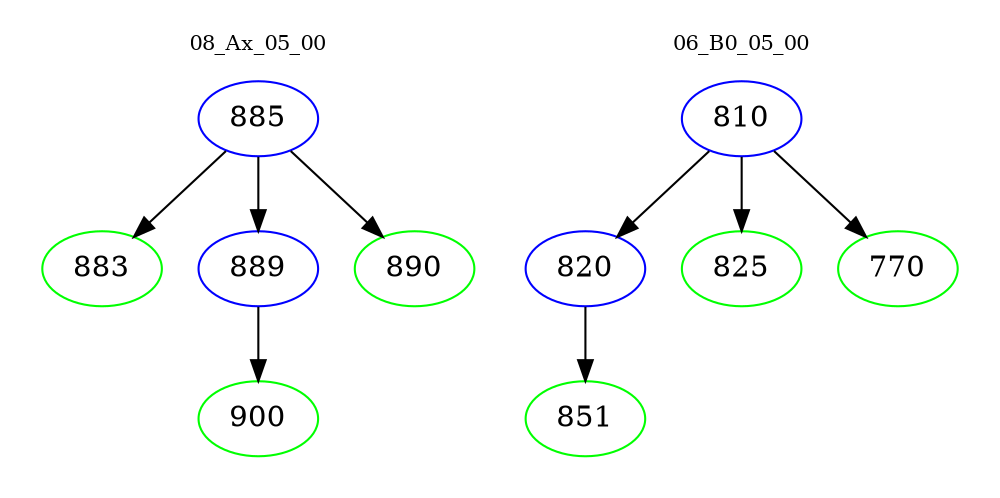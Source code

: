 digraph{
subgraph cluster_0 {
color = white
label = "08_Ax_05_00";
fontsize=10;
T0_885 [label="885", color="blue"]
T0_885 -> T0_883 [color="black"]
T0_883 [label="883", color="green"]
T0_885 -> T0_889 [color="black"]
T0_889 [label="889", color="blue"]
T0_889 -> T0_900 [color="black"]
T0_900 [label="900", color="green"]
T0_885 -> T0_890 [color="black"]
T0_890 [label="890", color="green"]
}
subgraph cluster_1 {
color = white
label = "06_B0_05_00";
fontsize=10;
T1_810 [label="810", color="blue"]
T1_810 -> T1_820 [color="black"]
T1_820 [label="820", color="blue"]
T1_820 -> T1_851 [color="black"]
T1_851 [label="851", color="green"]
T1_810 -> T1_825 [color="black"]
T1_825 [label="825", color="green"]
T1_810 -> T1_770 [color="black"]
T1_770 [label="770", color="green"]
}
}
